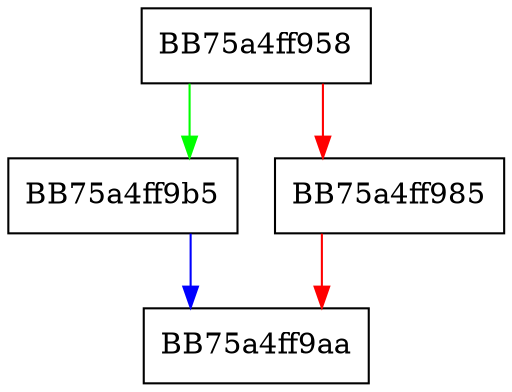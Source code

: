 digraph TestIsTrustedPerfProcess {
  node [shape="box"];
  graph [splines=ortho];
  BB75a4ff958 -> BB75a4ff9b5 [color="green"];
  BB75a4ff958 -> BB75a4ff985 [color="red"];
  BB75a4ff985 -> BB75a4ff9aa [color="red"];
  BB75a4ff9b5 -> BB75a4ff9aa [color="blue"];
}
